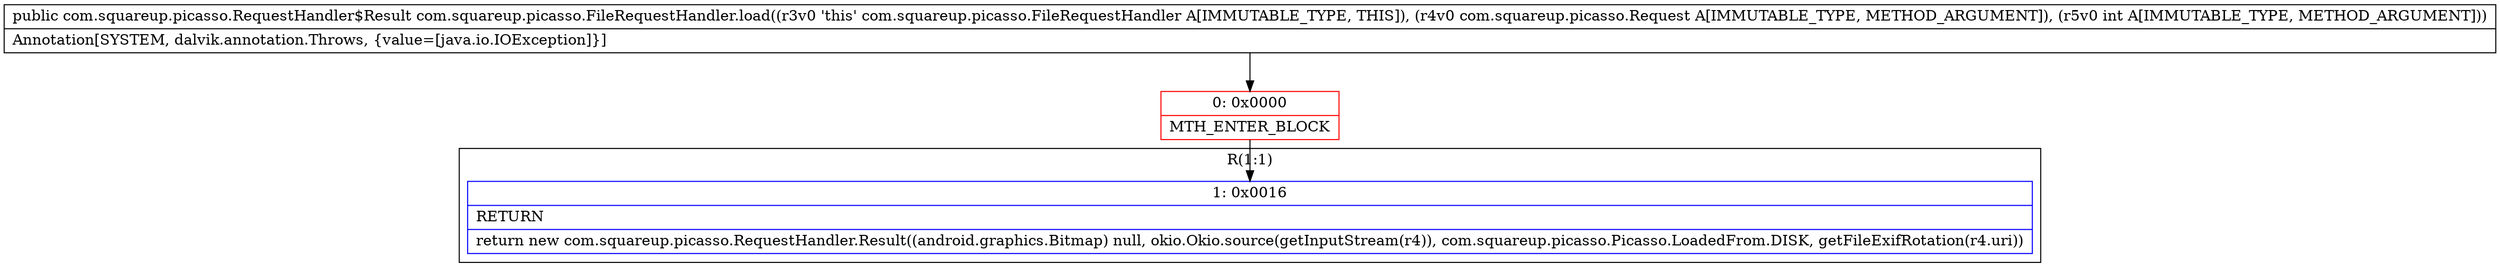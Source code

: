 digraph "CFG forcom.squareup.picasso.FileRequestHandler.load(Lcom\/squareup\/picasso\/Request;I)Lcom\/squareup\/picasso\/RequestHandler$Result;" {
subgraph cluster_Region_1131359654 {
label = "R(1:1)";
node [shape=record,color=blue];
Node_1 [shape=record,label="{1\:\ 0x0016|RETURN\l|return new com.squareup.picasso.RequestHandler.Result((android.graphics.Bitmap) null, okio.Okio.source(getInputStream(r4)), com.squareup.picasso.Picasso.LoadedFrom.DISK, getFileExifRotation(r4.uri))\l}"];
}
Node_0 [shape=record,color=red,label="{0\:\ 0x0000|MTH_ENTER_BLOCK\l}"];
MethodNode[shape=record,label="{public com.squareup.picasso.RequestHandler$Result com.squareup.picasso.FileRequestHandler.load((r3v0 'this' com.squareup.picasso.FileRequestHandler A[IMMUTABLE_TYPE, THIS]), (r4v0 com.squareup.picasso.Request A[IMMUTABLE_TYPE, METHOD_ARGUMENT]), (r5v0 int A[IMMUTABLE_TYPE, METHOD_ARGUMENT]))  | Annotation[SYSTEM, dalvik.annotation.Throws, \{value=[java.io.IOException]\}]\l}"];
MethodNode -> Node_0;
Node_0 -> Node_1;
}


